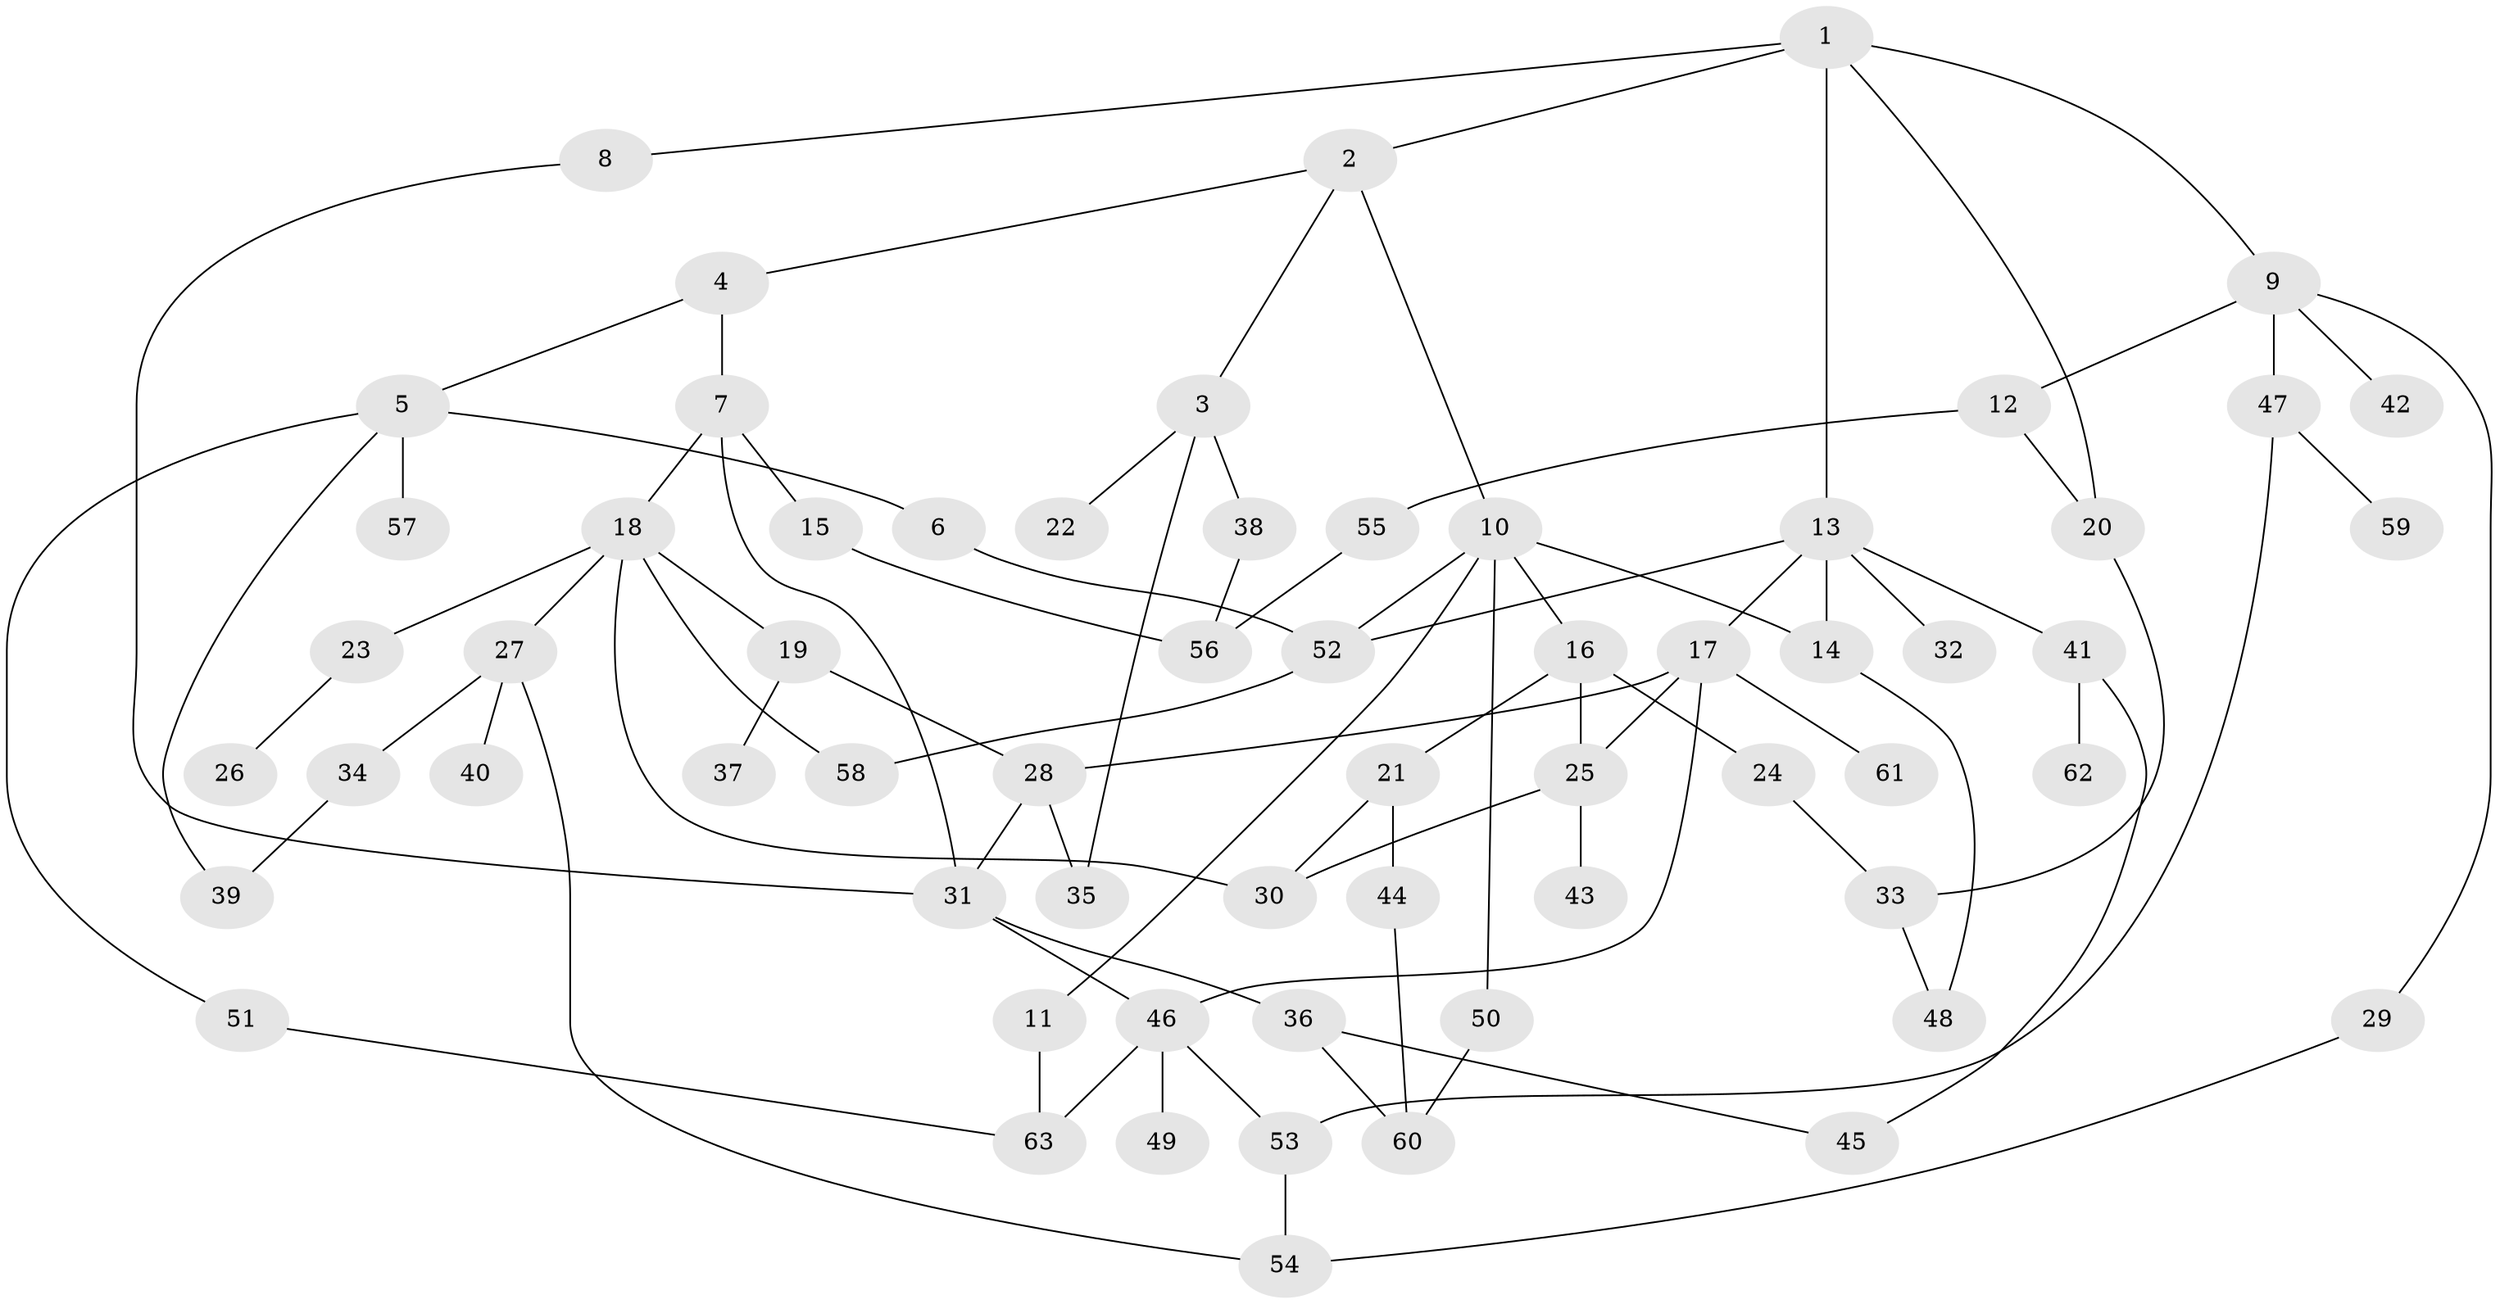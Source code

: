 // Generated by graph-tools (version 1.1) at 2025/10/02/27/25 16:10:51]
// undirected, 63 vertices, 88 edges
graph export_dot {
graph [start="1"]
  node [color=gray90,style=filled];
  1;
  2;
  3;
  4;
  5;
  6;
  7;
  8;
  9;
  10;
  11;
  12;
  13;
  14;
  15;
  16;
  17;
  18;
  19;
  20;
  21;
  22;
  23;
  24;
  25;
  26;
  27;
  28;
  29;
  30;
  31;
  32;
  33;
  34;
  35;
  36;
  37;
  38;
  39;
  40;
  41;
  42;
  43;
  44;
  45;
  46;
  47;
  48;
  49;
  50;
  51;
  52;
  53;
  54;
  55;
  56;
  57;
  58;
  59;
  60;
  61;
  62;
  63;
  1 -- 2;
  1 -- 8;
  1 -- 9;
  1 -- 13;
  1 -- 20;
  2 -- 3;
  2 -- 4;
  2 -- 10;
  3 -- 22;
  3 -- 38;
  3 -- 35;
  4 -- 5;
  4 -- 7;
  5 -- 6;
  5 -- 51;
  5 -- 57;
  5 -- 39;
  6 -- 52;
  7 -- 15;
  7 -- 18;
  7 -- 31;
  8 -- 31;
  9 -- 12;
  9 -- 29;
  9 -- 42;
  9 -- 47;
  10 -- 11;
  10 -- 14;
  10 -- 16;
  10 -- 50;
  10 -- 52;
  11 -- 63;
  12 -- 20;
  12 -- 55;
  13 -- 17;
  13 -- 32;
  13 -- 41;
  13 -- 52;
  13 -- 14;
  14 -- 48;
  15 -- 56;
  16 -- 21;
  16 -- 24;
  16 -- 25;
  17 -- 28;
  17 -- 61;
  17 -- 46;
  17 -- 25;
  18 -- 19;
  18 -- 23;
  18 -- 27;
  18 -- 30;
  18 -- 58;
  19 -- 37;
  19 -- 28;
  20 -- 33;
  21 -- 44;
  21 -- 30;
  23 -- 26;
  24 -- 33;
  25 -- 43;
  25 -- 30;
  27 -- 34;
  27 -- 40;
  27 -- 54;
  28 -- 35;
  28 -- 31;
  29 -- 54;
  31 -- 36;
  31 -- 46;
  33 -- 48;
  34 -- 39;
  36 -- 45;
  36 -- 60;
  38 -- 56;
  41 -- 62;
  41 -- 45;
  44 -- 60;
  46 -- 49;
  46 -- 53;
  46 -- 63;
  47 -- 59;
  47 -- 53;
  50 -- 60;
  51 -- 63;
  52 -- 58;
  53 -- 54;
  55 -- 56;
}
